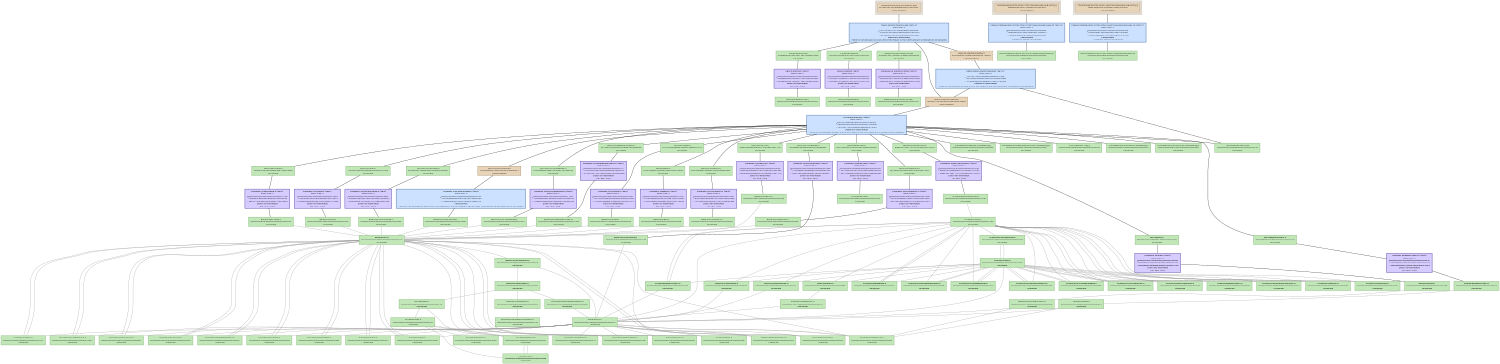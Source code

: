 digraph GetPID {
   size = "10.000000,8.500000";
   concentrate = false;

   node [ shape = box, style = filled, color = "0.3 0.5 0.6", fillcolor = "0.3 0.2 0.9", fontname = "Monaco", fontsize = "9" ];
   n00001 [ label = "Development/GetPID.mexmac.app\nf624ae2872e24ef4bfbad92cc88c8b83\nDepsUpdated", color = "0.1 0.5 0.5", fillcolor = "0.1 0.2 0.9", peripheries = 3 ];
   n00002 [ label = "Contents/Info.plist\na04e8fdd18279209511d61608be1b645\nUpToDate" ];
   n00003 [ label = "GetPID.build/Info.plist\n000000004355fe870000000000000294\nUpToDate" ];
   n00004 [ label = "Contents/PkgInfo\nc3654801074e30513471e5c79158719c\nUpToDate" ];
   n00005 [ label = "GetPID.build/PkgInfo\n000000004355fe870000000000000008\nUpToDate" ];
   n00006 [ label = "English.lproj/InfoPlist.strings\n62bbb3c341c75b9019cafb5093b757bd\nUpToDate" ];
   n00007 [ label = "English.lproj/InfoPlist.strings\n00000000434c45840000000000000228\nUpToDate" ];
   n00008 [ label = "ppc/PsychError.o\n8b9b39859e684b37cc328ad9163e11cd\nUpToDate" ];
   n00009 [ label = "Base/PsychError.c\n00000000434c4585000000000000563d\nUpToDate" ];
   n00010 [ label = "ppc/PsychRegisterProject.o\na1c454337700798205f68e766483ed9e\nUpToDate" ];
   n00011 [ label = "Base/PsychRegisterProject.c\n00000000434c458500000000000012e6\nUpToDate" ];
   n00012 [ label = "ppc/PsychHelp.o\n1f2233c8e8dbd7ca58e00784fc607124\nUpToDate" ];
   n00013 [ label = "Base/PsychHelp.c\n00000000434c811d00000000000005b8\nUpToDate" ];
   n00014 [ label = "ppc/MiniBox.o\n1558c3ddfd22206d8c2df9166b17a4d9\nUpToDate" ];
   n00015 [ label = "Base/MiniBox.c\n00000000434c45850000000000000f4f\nUpToDate" ];
   n00016 [ label = "ppc/PsychMemory.o\n2e274acabc28d452f7235eb20401cfc2\nUpToDate" ];
   n00017 [ label = "Base/PsychMemory.c\n00000000434ca96200000000000003a4\nUpToDate" ];
   n00018 [ label = "ppc/ProjectTable.o\n8ee7fc7cbc9d2049f0448421fe57adb3\nUpToDate" ];
   n00019 [ label = "Base/ProjectTable.c\n00000000434c4585000000000000023a\nUpToDate" ];
   n00020 [ label = "ppc/PsychInit.o\ncc4a3b33a02855d970fd1ea5e1e12a8a\nUpToDate" ];
   n00021 [ label = "Base/PsychInit.c\n00000000434c45850000000000000759\nUpToDate" ];
   n00022 [ label = "ppc/PsychTimeGlue.o\nc2087fd433e94bc9afc5620d74fbd471\nUpToDate" ];
   n00023 [ label = "Base/PsychTimeGlue.c\n000000004355ef98000000000000157f\nUpToDate" ];
   n00024 [ label = "ppc/PsychStructGlue.o\n85894628c72f7b69c47779da35a45f9e\nUpToDate" ];
   n00025 [ label = "Base/PsychStructGlue.c\n00000000434c45850000000000002bb8\nUpToDate" ];
   n00026 [ label = "ppc/PsychVersioning.o\n169666ff9b0c1f6662785a027ddac413\nDepsUpdated", color = "0.1 0.5 0.5", fillcolor = "0.1 0.2 0.9" ];
   n00027 [ label = "Base/PsychVersioning.c\n000000004355fe9400000000000014ee\nUpToDate" ];
   n00028 [ label = "ppc/MODULEVersion.o\nf8aeb1872aa11701cc023dc90511d2cd\nUpToDate" ];
   n00029 [ label = "Screen/MODULEVersion.c\n000000004355fcd7000000000000124e\nUpToDate" ];
   n00030 [ label = "ppc/PsychScriptingGlue.o\n1baa5efa68c0ef9235450e3195a943a3\nUpToDate" ];
   n00031 [ label = "Base/PsychScriptingGlue.c\n00000000434c458500000000000105c5\nUpToDate" ];
   n00032 [ label = "ppc/mexversion.o\nae110860e62ca82e31f8979ddc6ed3d0\nUpToDate" ];
   n00033 [ label = "src/mexversion.c\n000000004332d94600000000000002d2\nUpToDate" ];
   n00034 [ label = "ppc/RegisterProject.o\n3b67bf95b501e9fcca456acbc23cc569\nUpToDate" ];
   n00035 [ label = "GetPID/RegisterProject.c\n00000000434c45850000000000000407\nUpToDate" ];
   n00036 [ label = "ppc/GetPID.o\nfb3ed80692aae9be9caf95394b071590\nUpToDate" ];
   n00037 [ label = "GetPID/GetPID.c\n00000000434c458500000000000002de\nUpToDate" ];
   n00038 [ label = "ppc/PsychAuthors.o\nf07539b6feccd56f9153976cb86bc4da\nUpToDate" ];
   n00039 [ label = "Base/PsychAuthors.c\n00000000434c81430000000000000d3b\nUpToDate" ];
   n00040 [ label = "MacOS/GetPID.mexmac\n0f374b11c87d2adc863849809c7ff3f2\nDepsUpdated", color = "0.1 0.5 0.5", fillcolor = "0.1 0.2 0.9" ];
   n00041 [ label = "Frameworks/OpenGL.framework[C]\n00000000434ac55900000000000000ee\nUpToDate" ];
   n00042 [ label = "Frameworks/ApplicationServices.framework[C]\n00000000434ac53300000000000000ee\nUpToDate" ];
   n00043 [ label = "2.95.2/libstdc++.a[C]\n00000000434abb590000000000075c68\nUpToDate" ];
   n00044 [ label = "Frameworks/CoreAudio.framework[C]\n00000000434ac55b00000000000000cc\nUpToDate" ];
   n00045 [ label = "Frameworks/CoreServices.framework[C]\n00000000434ac53600000000000000ee\nUpToDate" ];
   n00046 [ label = "mac/mexFunction.map\n000000004332d946000000000000012e\nUpToDate" ];
   n00047 [ label = "<GetPID.build/Script-2FD6157F07306666008DA6B4.sh>[A]\n9fafa4e68839ca15abde7a6c26f5facf\nDepsUpdated", color = "0.1 0.5 0.5", fillcolor = "0.1 0.2 0.9", peripheries = 3 ];
   n00048 [ label = "GetPID.build/Script-2FD6157F07306666008DA6B4.sh\n000000004355fe8700000000000000ec\nUpToDate" ];
   n00049 [ label = "<GetPID.build/Script-2FD6158007306666008DA6B4.sh>[A]\nb46f83dbb26bc7ce99d518d8015404d2\nDepsUpdated", color = "0.1 0.5 0.5", fillcolor = "0.1 0.2 0.9", peripheries = 3 ];
   n00050 [ label = "GetPID.build/Script-2FD6158007306666008DA6B4.sh\n000000004355fe87000000000000003e\nUpToDate" ];
   n00051 [ label = "<MacOS/GetPID.mexmac>\n81f043ebf2c294ea0af778e7d118bf26\nDepsUpdated", color = "0.1 0.5 0.5", fillcolor = "0.1 0.2 0.9", style = "filled,dashed" ];
   n00052 [ label = "Base/Psych.h\n00000000435548b60000000000000410\nUpToDate" ];
   n00053 [ label = "Base/Psych.h\n00000000435548b60000000000000410\nUpToDate" ];
   n00054 [ label = "Screen/Screen.h\n000000004355f28e00000000000012e0\nUpToDate" ];
   n00055 [ label = "Base/PsychConstants.h\n00000000435548d4000000000000080d\nUpToDate" ];
   n00056 [ label = "Base/MiniBox.h\n00000000435548d400000000000004d6\nUpToDate" ];
   n00057 [ label = "Base/ProjectTable.h\n00000000435548d400000000000002f6\nUpToDate" ];
   n00058 [ label = "Base/PsychError.h\n00000000435548d40000000000001fe7\nUpToDate" ];
   n00059 [ label = "Base/PsychScriptingGlue.h\n00000000435548f30000000000001a37\nUpToDate" ];
   n00060 [ label = "Base/PsychStructGlue.h\n000000004355496c0000000000000bcc\nUpToDate" ];
   n00061 [ label = "Base/PsychCellGlue.h\n00000000434c458500000000000005c5\nUpToDate" ];
   n00062 [ label = "Base/PsychRegisterProject.h\n00000000435548d400000000000003f1\nUpToDate" ];
   n00063 [ label = "Base/PsychAuthors.h\n00000000435548d400000000000005e9\nUpToDate" ];
   n00064 [ label = "Base/PsychVersioning.h\n00000000435548f300000000000004dd\nUpToDate" ];
   n00065 [ label = "Base/PsychHelp.h\n00000000434c45850000000000000357\nUpToDate" ];
   n00066 [ label = "Base/PsychInit.h\n00000000435548f300000000000002db\nUpToDate" ];
   n00067 [ label = "Base/PsychMemory.h\n00000000435548d40000000000000473\nUpToDate" ];
   n00068 [ label = "Base/PsychTimeGlue.h\n000000004355ef010000000000000483\nUpToDate" ];
   n00069 [ label = "Base/PsychInstrument.h\n00000000435548d400000000000001a8\nUpToDate" ];
   n00070 [ label = "GetPID/RegisterProject.h\n00000000434c458500000000000002cd\nUpToDate" ];
   n00071 [ label = "Base/TimeLists.h\n00000000435548f300000000000002a9\nUpToDate" ];
   n00072 [ label = "Base/PsychIncludes.h\n00000000435548d4000000000000074c\nUpToDate" ];
   n00073 [ label = "Base/PsychPlatform.h\n00000000435548d40000000000000589\nUpToDate" ];
   n00074 [ label = "include/mex.h\n000000004332d9460000000000003742\nUpToDate" ];
   n00075 [ label = "OS9ToolboxFragments/Events.h\n00000000434c45850000000000000236\nUpToDate" ];
   n00076 [ label = "Base/PsychPlatformConstants.h\n000000004355492f000000000000070e\nUpToDate" ];
   n00077 [ label = "include/matrix.h\n000000004332d9460000000000009ff2\nUpToDate" ];
   n00078 [ label = "include/mwdebug.h\n000000004332d9460000000000002b3c\nUpToDate" ];
   n00079 [ label = "include/tmwtypes.h\n000000004332d946000000000000458d\nUpToDate" ];
   n00080 [ label = "include/mat.h\n000000004332d94600000000000023ab\nUpToDate" ];
   n00081 [ label = "Screen/PsychRects.h\n00000000434c458500000000000005d5\nUpToDate" ];
   n00082 [ label = "Screen/ScreenTypes.h\n00000000434c458500000000000013b6\nUpToDate" ];
   n00083 [ label = "Screen/PsychVideoGlue.h\n00000000434c458500000000000005d4\nUpToDate" ];
   n00084 [ label = "Screen/PsychScreenGlue.h\n00000000434c45850000000000000d6d\nUpToDate" ];
   n00085 [ label = "Screen/PsychWindowTextGlue.h\n00000000434c458500000000000008ee\nUpToDate" ];
   n00086 [ label = "Screen/WindowBank.h\n000000004355e68c0000000000001b31\nUpToDate" ];
   n00087 [ label = "Screen/PsychWindowGlue.h\n000000004355e21f0000000000000a66\nUpToDate" ];
   n00088 [ label = "Screen/PsychTextureSupport.h\n000000004355a03b0000000000000370\nUpToDate" ];
   n00089 [ label = "Screen/PsychAlphaBlending.h\n00000000434c458500000000000004fb\nUpToDate" ];
   n00090 [ label = "Screen/ScreenArguments.h\n00000000434c45850000000000000ca3\nUpToDate" ];
   n00091 [ label = "Screen/RegisterProject.h\n00000000434c45850000000000000284\nUpToDate" ];
   n00092 [ label = "Screen/WindowHelpers.h\n00000000434c45850000000000000773\nUpToDate" ];
   n00093 [ label = "Fonts/PsychFontGlue.h\n00000000434c45850000000000000e47\nUpToDate" ];
   n00094 [ label = "Fonts/ScreenFontGlue.h\n00000000434c45850000000000000260\nUpToDate" ];
   n00095 [ label = "Fonts/FontInfo.h\n00000000434c45850000000000000ef4\nUpToDate" ];
   n00096 [ label = "Screen/ScreenPreferenceState.h\n000000004355d9f300000000000006ba\nUpToDate" ];
   n00097 [ label = "Screen/Screen.h\n000000004355f28e00000000000012e0\nUpToDate" ];
   n00098 [ label = "Fonts/PsychFontGlue.h\n00000000434c45850000000000000e47\nUpToDate" ];
   n00099 [ label = "GetPID/GetPID.h\n00000000434c45850000000000000349\nUpToDate" ];
   n00100 [ label = "GetBusTicks/GetBusTicks.h\n00000000434c4585000000000000030a\nUpToDate" ];

   node [ shape = box, style = "filled,bold", color = "0.7 0.5 0.7", fillcolor = "0.7 0.2 1.0", fontname = "Monaco", fontsize = "9" ];
   c00001 [ label = "PBXCp Info.plist <wt:0>\nwaitCount: 0\n000000004355fe870000000000000294\n^ a04e8fdd5b726c8e511d61608be1b4d1\n= a04e8fdd18279209511d61608be1b645\nDoesNotNeedToRun\n(no 'why' info)" ];
   c00002 [ label = "PBXCp PkgInfo <wt:0>\nwaitCount: 0\n00000000000000000000000000000000\n^ c3654801074e30513471e5c79158719c\n= c3654801074e30513471e5c79158719c\nDoesNotNeedToRun\n(no 'why' info)" ];
   c00003 [ label = "CpResource InfoPlist.strings <wt:4>\nwaitCount: 0\n00000000000000000000000000000000\n^ 62bbb3c341c75b9019cafb5093b757bd\n= 62bbb3c341c75b9019cafb5093b757bd\nDoesNotNeedToRun\n(no 'why' info)" ];
   c00004 [ label = "CompileC PsychError.o <wt:6>\nwaitCount: 0\n000000004355492f0000000000004529\n^ 8b9b3985dd3d0218cc328ad9163e54e4\n= 8b9b39859e684b37cc328ad9163e11cd\nDoesNotNeedToRun\n(no 'why' info)" ];
   c00005 [ label = "CompileC PsychRegisterProject.o <wt:6>\nwaitCount: 0\n000000004355492f00000000000001f2\n^ a1c45433345530ad05f68e766483ec6c\n= a1c454337700798205f68e766483ed9e\nDoesNotNeedToRun\n(no 'why' info)" ];
   c00006 [ label = "CompileC PsychHelp.o <wt:6>\nwaitCount: 0\n0000000043558db700000000000016ac\n^ 1f2233c8ab8e5a7d58e00784fc606788\n= 1f2233c8e8dbd7ca58e00784fc607124\nDoesNotNeedToRun\n(no 'why' info)" ];
   c00007 [ label = "CompileC MiniBox.o <wt:6>\nwaitCount: 0\n000000004355492f0000000000001c5b\n^ 1558c3ddbe7769428c2df9166b17b882\n= 1558c3ddfd22206d8c2df9166b17a4d9\nDoesNotNeedToRun\n(no 'why' info)" ];
   c00008 [ label = "CompileC PsychMemory.o <wt:6>\nwaitCount: 0\n000000004355a5c800000000000010b0\n^ 2e274acaff7d719af7235eb20401df72\n= 2e274acabc28d452f7235eb20401cfc2\nDoesNotNeedToRun\n(no 'why' info)" ];
   c00009 [ label = "CompileC ProjectTable.o <wt:6>\nwaitCount: 0\n000000004355492f000000000000112e\n^ 8ee7fc7cffc86966f0448421fe57bc9d\n= 8ee7fc7cbc9d2049f0448421fe57adb3\nDoesNotNeedToRun\n(no 'why' info)" ];
   c00010 [ label = "CompileC PsychInit.o <wt:6>\nwaitCount: 0\n000000004355492f000000000000144d\n^ cc4a3b33e37d1cf670fd1ea5e1e13ec7\n= cc4a3b33a02855d970fd1ea5e1e12a8a\nDoesNotNeedToRun\n(no 'why' info)" ];
   c00011 [ label = "CompileC PsychTimeGlue.o <wt:6>\nwaitCount: 0\n00000000434c44c600000000000016ee\n^ c2087fd470a50f0fafc5620d74fbc29f\n= c2087fd433e94bc9afc5620d74fbd471\nDoesNotNeedToRun\n(no 'why' info)" ];
   c00012 [ label = "CompileC PsychStructGlue.o <wt:6>\nwaitCount: 0\n000000004355492f00000000000038ac\n^ 85894628847a3246c47779da35a46732\n= 85894628c72f7b69c47779da35a45f9e\nDoesNotNeedToRun\n(no 'why' info)" ];
   c00013 [ label = "CompileC PsychVersioning.o <wt:6>\nwaitCount: 0\n00000000434cf23e00000000000007fa\n^ 169666ffd840ed5862785a027ddac3e9\n= 169666ff9b0c1f6662785a027ddac413\nNeedsToRun\nNeeds to run because at least one of the outputs of the command is has an older timestamp than at least one of the inputs.", color = "0.6 0.5 0.7", fillcolor = "0.6 0.2 1.0" ];
   c00014 [ label = "CompileC MODULEVersion.o <wt:6>\nwaitCount: 0\n000000004355fcd7000000000000124e\n^ f8aeb18769f4ebd6cc023dc90511c083\n= f8aeb1872aa11701cc023dc90511d2cd\nDoesNotNeedToRun\n(no 'why' info)" ];
   c00015 [ label = "CompileC PsychScriptingGlue.o <wt:6>\nwaitCount: 0\n000000004355492f00000000000116d1\n^ 1baa5efa2b95a6bd35450e3195a85572\n= 1baa5efa68c0ef9235450e3195a943a3\nDoesNotNeedToRun\n(no 'why' info)" ];
   c00016 [ label = "CompileC mexversion.o <wt:6>\nwaitCount: 0\n000000004332d94600000000000002d2\n^ ae110860a51e716831f8979ddc6ed102\n= ae110860e62ca82e31f8979ddc6ed3d0\nDoesNotNeedToRun\n(no 'why' info)" ];
   c00017 [ label = "CompileC RegisterProject.o <wt:6>\nwaitCount: 0\n0000000000190ce9000000000000044c\n^ 3b67bf95b518e515ca456acbc23cc125\n= 3b67bf95b501e9fcca456acbc23cc569\nDoesNotNeedToRun\n(no 'why' info)" ];
   c00018 [ label = "CompileC GetPID.o <wt:6>\nwaitCount: 0\n0000000000190ce900000000000002d6\n^ fb3ed80692b3e5579caf95394b071746\n= fb3ed80692aae9be9caf95394b071590\nDoesNotNeedToRun\n(no 'why' info)" ];
   c00019 [ label = "CompileC PsychAuthors.o <wt:6>\nwaitCount: 0\n0000000043558de90000000000001e2f\n^ f07539b6bd9958869153976cb86bdaf5\n= f07539b6feccd56f9153976cb86bc4da\nDoesNotNeedToRun\n(no 'why' info)" ];
   c00020 [ label = "Ld GetPID.mexmac <wt:6>\nwaitCount: 0\n6081f61d4e94ac9e6c5fb325bf792550\n^ 6fb6bd0c86e98642ea67faa52306d6a2\n= 0f374b11c87d2adc863849809c7ff3f2\nIndirectlyNeedsToRun\nNeeds to run because at least one of the inputs to the command are scheduled to be updated.", color = "0.6 0.5 0.7", fillcolor = "0.6 0.2 1.0" ];
   c00021 [ label = "PhaseScriptExecution Script-2FD6157F07306666008DA6B4.sh <wt:10>\nwaitCount: 0\n000000004355fe8700000000000000ec\n^ 9fafa4e6cb6c3492abde7a6c26f5fa23\n= 9fafa4e68839ca15abde7a6c26f5facf\nNeedsToRun\n1 output is always out-of-date", color = "0.6 0.5 0.7", fillcolor = "0.6 0.2 1.0" ];
   c00022 [ label = "PhaseScriptExecution Script-2FD6158007306666008DA6B4.sh <wt:12>\nwaitCount: 0\n000000004355fe87000000000000003e\n^ b46f83dbf13e394999d518d8015404ec\n= b46f83dbb26bc7ce99d518d8015404d2\nNeedsToRun\n1 output is always out-of-date", color = "0.6 0.5 0.7", fillcolor = "0.6 0.2 1.0" ];
   c00023 [ label = "EditSymbols GetPID.mexmac <wt:13>\nwaitCount: 0\n0f374b118b4ff39a863849809c7ff2dc\n^ 8ec708fa798d67708ccf31674d674dfa\n= 81f043ebf2c294ea0af778e7d118bf26\nIndirectlyNeedsToRun\nNeeds to run because at least one of the inputs to the command are scheduled to be updated.", color = "0.6 0.5 0.7", fillcolor = "0.6 0.2 1.0" ];
   c00024 [ label = "Touch GetPID.mexmac.app <wt:14>\nwaitCount: 0\n8f577ce5641147fef0694e90c469dcb0\n^ 7973d2cd16f3090a4fd397bc0ce55733\n= f624ae2872e24ef4bfbad92cc88c8b83\nIndirectlyNeedsToRun\nNeeds to run because at least one of the inputs to the command are scheduled to be updated.", color = "0.6 0.5 0.7", fillcolor = "0.6 0.2 1.0" ];

   edge [ style = solid, color = black, arrowhead = none, arrowtail = normal ];
   n00001 -> { c00024 };
   n00002 -> { c00001 };
   n00004 -> { c00002 };
   n00006 -> { c00003 };
   n00008 -> { c00004 };
   n00010 -> { c00005 };
   n00012 -> { c00006 };
   n00014 -> { c00007 };
   n00016 -> { c00008 };
   n00018 -> { c00009 };
   n00020 -> { c00010 };
   n00022 -> { c00011 };
   n00024 -> { c00012 };
   n00026 -> { c00013 };
   n00028 -> { c00014 };
   n00030 -> { c00015 };
   n00032 -> { c00016 };
   n00034 -> { c00017 };
   n00036 -> { c00018 };
   n00038 -> { c00019 };
   n00040 -> { c00020 };
   n00047 -> { c00021 };
   n00049 -> { c00022 };
   n00051 -> { c00023 };
   c00001 -> { n00003 };
   c00002 -> { n00005 n00005 };
   c00003 -> { n00007 n00007 };
   c00004 -> { n00009 };
   c00005 -> { n00011 };
   c00006 -> { n00013 };
   c00007 -> { n00015 };
   c00008 -> { n00017 };
   c00009 -> { n00019 };
   c00010 -> { n00021 };
   c00011 -> { n00023 };
   c00012 -> { n00025 };
   c00013 -> { n00027 };
   c00014 -> { n00029 };
   c00015 -> { n00031 };
   c00016 -> { n00033 };
   c00017 -> { n00035 };
   c00018 -> { n00037 };
   c00019 -> { n00039 };
   c00020 -> { n00008 n00010 n00012 n00014 n00016 n00018 n00020 n00022 n00024 n00026 n00028 n00030 n00032 n00034 n00036 n00038 n00041 n00042 n00043 n00044 n00045 n00046 };
   c00021 -> { n00048 };
   c00022 -> { n00050 };
   c00023 -> { n00040 n00046 };
   c00024 -> { n00002 n00004 n00006 n00040 n00051 };

   edge [ style = solid, color = gray60, arrowhead = none, arrowtail = normal ];
   n00009 -> { n00052 };
   n00011 -> { n00052 };
   n00013 -> { n00052 };
   n00015 -> { n00052 };
   n00017 -> { n00052 };
   n00019 -> { n00052 };
   n00021 -> { n00052 };
   n00023 -> { n00053 };
   n00025 -> { n00052 };
   n00027 -> { n00052 };
   n00029 -> { n00054 };
   n00031 -> { n00052 };
   n00035 -> { n00099 };
   n00037 -> { n00100 };
   n00039 -> { n00052 };
   n00052 -> { n00055 n00056 n00057 n00058 n00059 n00060 n00061 n00062 n00063 n00064 n00065 n00066 n00067 n00068 n00069 n00070 n00071 };
   n00053 -> { n00055 n00056 n00057 n00058 n00059 n00060 n00061 n00062 n00063 n00064 n00065 n00066 n00067 n00068 n00069 n00070 n00071 };
   n00054 -> { n00053 n00081 n00082 n00083 n00084 n00085 n00086 n00087 n00088 n00089 n00090 n00091 n00092 n00093 n00094 n00095 n00096 };
   n00055 -> { n00072 };
   n00056 -> { n00052 };
   n00057 -> { n00052 };
   n00058 -> { n00052 };
   n00059 -> { n00052 };
   n00060 -> { n00052 };
   n00061 -> { n00052 };
   n00062 -> { n00052 };
   n00063 -> { n00052 };
   n00064 -> { n00052 };
   n00065 -> { n00052 };
   n00066 -> { n00052 };
   n00068 -> { n00053 };
   n00069 -> { n00052 };
   n00070 -> { n00053 };
   n00072 -> { n00073 n00074 n00074 n00075 n00074 };
   n00073 -> { n00076 };
   n00074 -> { n00077 n00077 n00078 };
   n00075 -> { n00053 };
   n00077 -> { n00079 n00078 };
   n00078 -> { n00077 n00080 };
   n00080 -> { n00077 n00078 };
   n00081 -> { n00054 };
   n00082 -> { n00054 };
   n00083 -> { n00097 };
   n00084 -> { n00097 };
   n00085 -> { n00097 };
   n00086 -> { n00054 };
   n00087 -> { n00097 };
   n00088 -> { n00097 };
   n00089 -> { n00097 };
   n00090 -> { n00054 };
   n00091 -> { n00053 n00054 };
   n00093 -> { n00053 };
   n00094 -> { n00053 };
   n00095 -> { n00098 };
   n00096 -> { n00054 };
   n00097 -> { n00053 n00081 n00082 n00083 n00084 n00085 n00086 n00087 n00088 n00089 n00090 n00091 n00092 n00093 n00094 n00095 n00096 };
   n00098 -> { n00053 };
   n00099 -> { n00053 n00068 };
   n00100 -> { n00053 n00068 };
}
